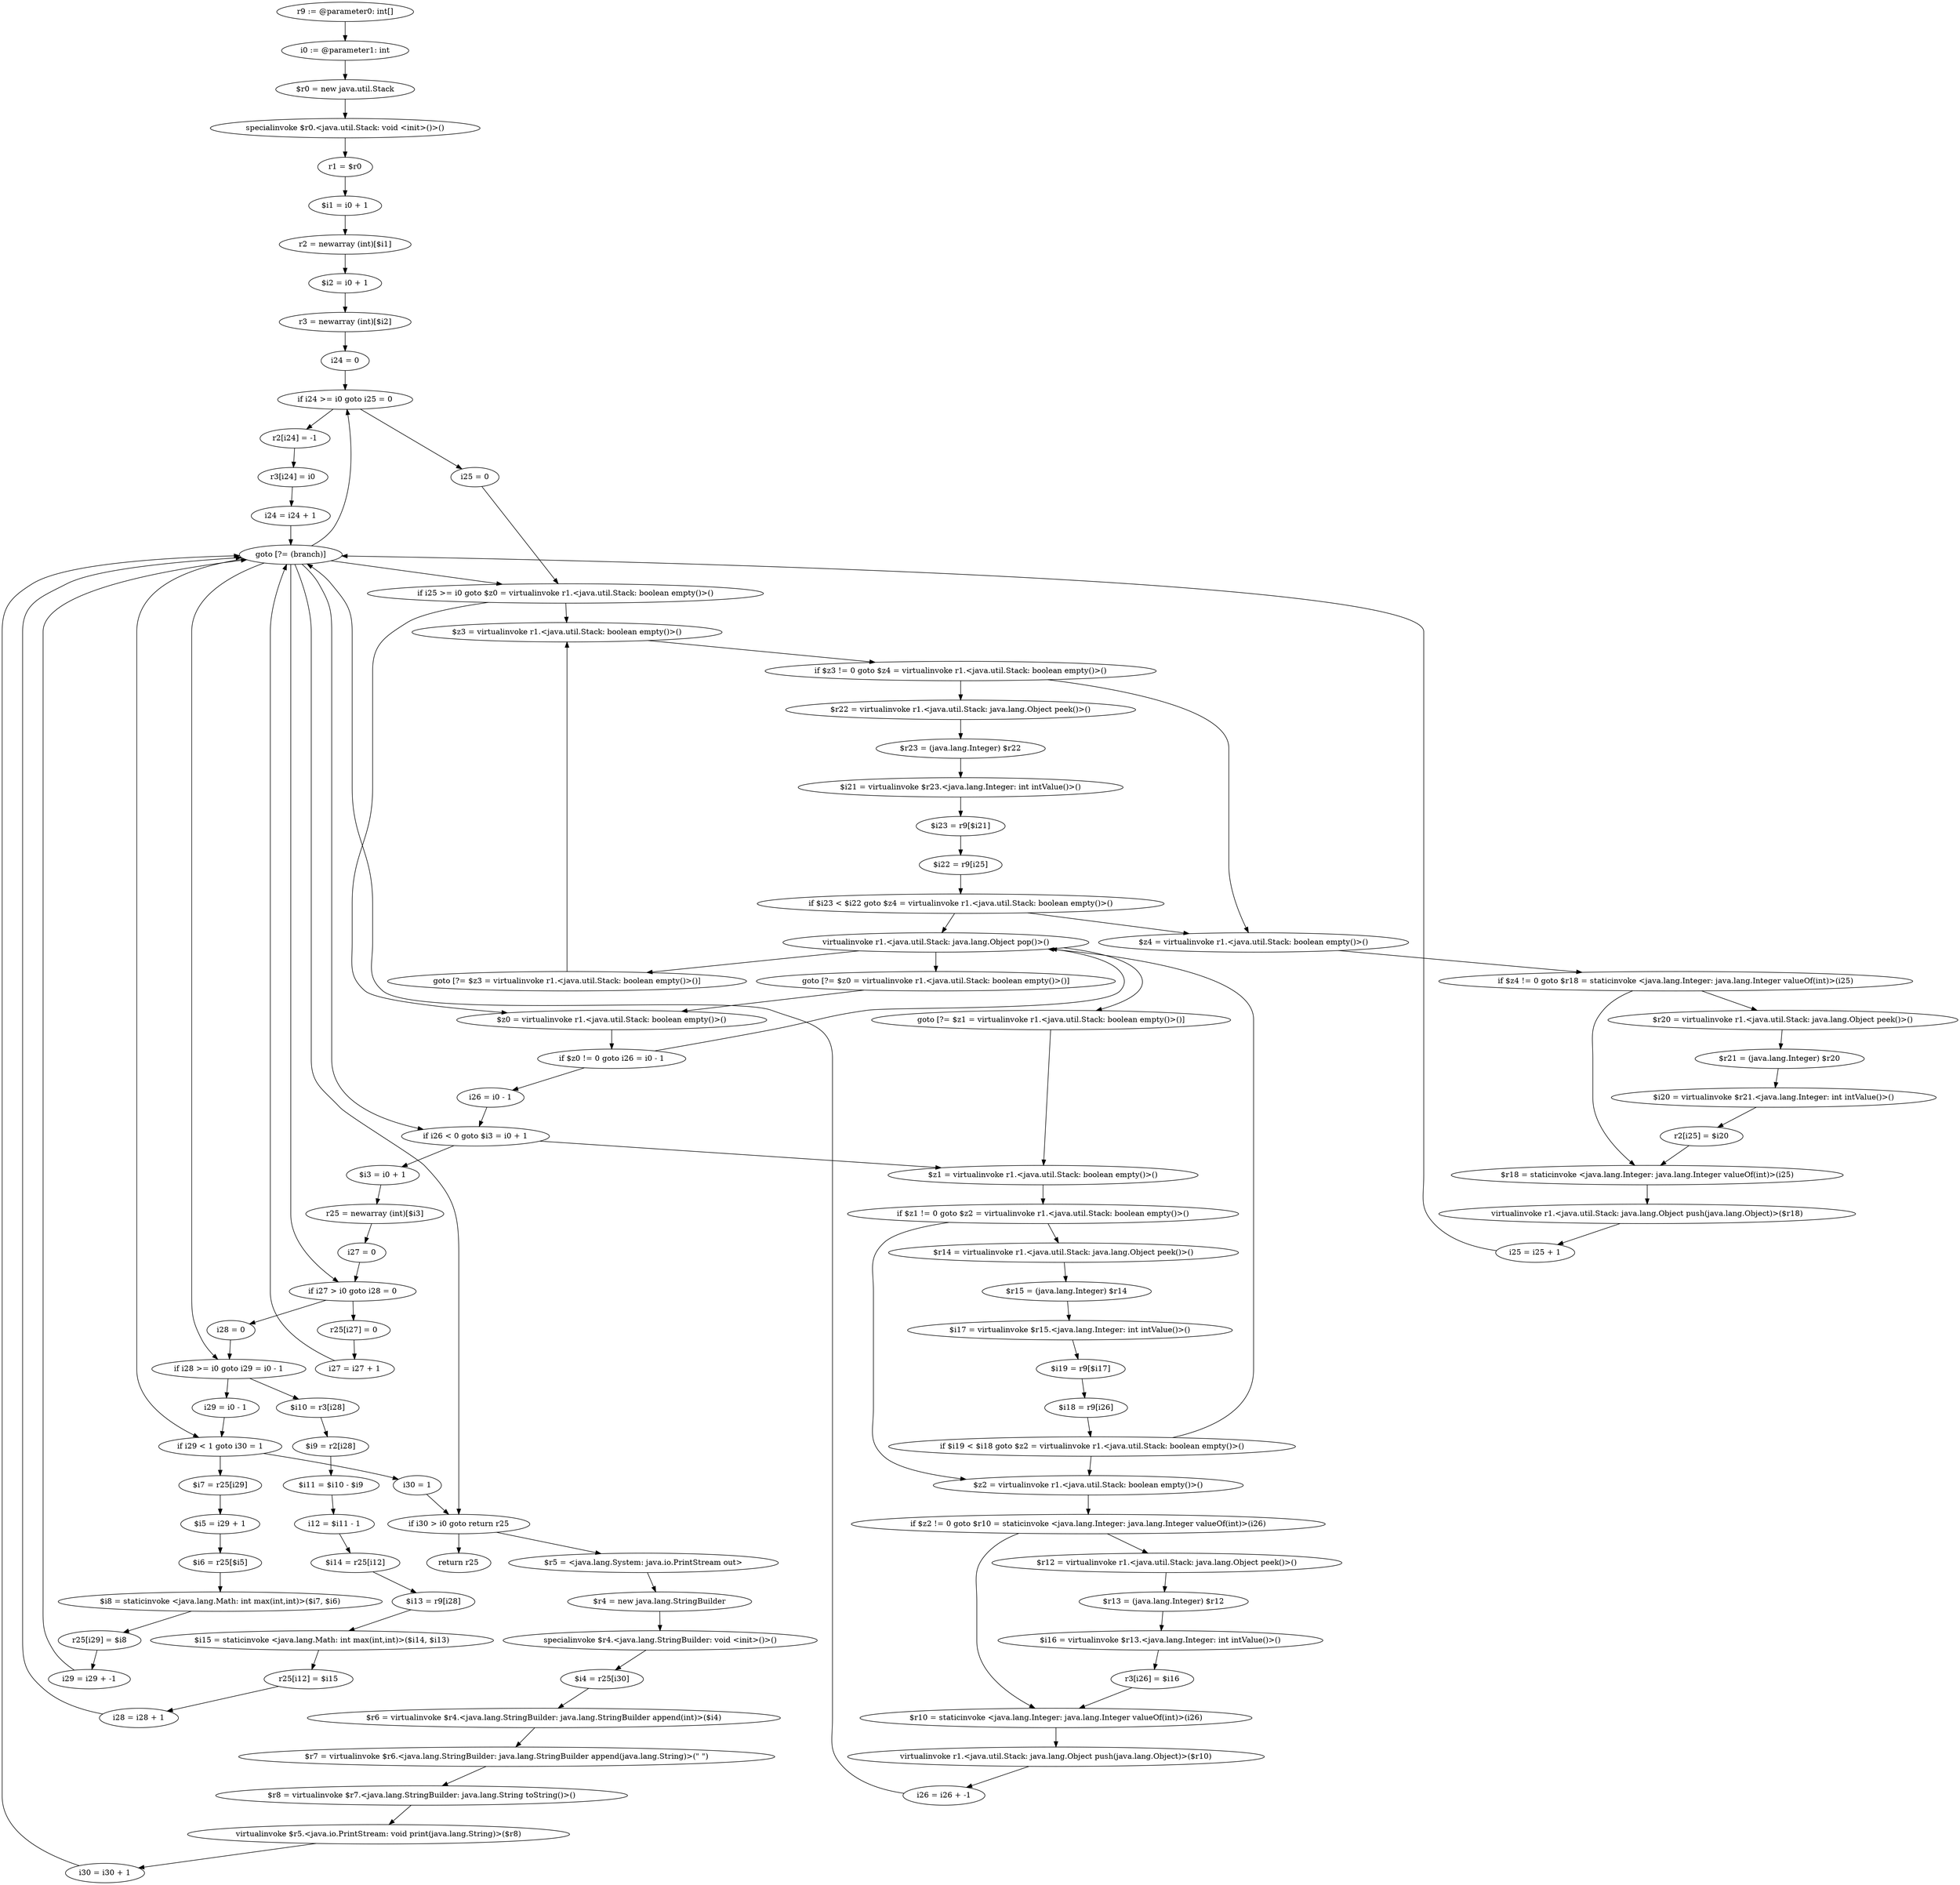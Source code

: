 digraph "unitGraph" {
    "r9 := @parameter0: int[]"
    "i0 := @parameter1: int"
    "$r0 = new java.util.Stack"
    "specialinvoke $r0.<java.util.Stack: void <init>()>()"
    "r1 = $r0"
    "$i1 = i0 + 1"
    "r2 = newarray (int)[$i1]"
    "$i2 = i0 + 1"
    "r3 = newarray (int)[$i2]"
    "i24 = 0"
    "if i24 >= i0 goto i25 = 0"
    "r2[i24] = -1"
    "r3[i24] = i0"
    "i24 = i24 + 1"
    "goto [?= (branch)]"
    "i25 = 0"
    "if i25 >= i0 goto $z0 = virtualinvoke r1.<java.util.Stack: boolean empty()>()"
    "$z3 = virtualinvoke r1.<java.util.Stack: boolean empty()>()"
    "if $z3 != 0 goto $z4 = virtualinvoke r1.<java.util.Stack: boolean empty()>()"
    "$r22 = virtualinvoke r1.<java.util.Stack: java.lang.Object peek()>()"
    "$r23 = (java.lang.Integer) $r22"
    "$i21 = virtualinvoke $r23.<java.lang.Integer: int intValue()>()"
    "$i23 = r9[$i21]"
    "$i22 = r9[i25]"
    "if $i23 < $i22 goto $z4 = virtualinvoke r1.<java.util.Stack: boolean empty()>()"
    "virtualinvoke r1.<java.util.Stack: java.lang.Object pop()>()"
    "goto [?= $z3 = virtualinvoke r1.<java.util.Stack: boolean empty()>()]"
    "$z4 = virtualinvoke r1.<java.util.Stack: boolean empty()>()"
    "if $z4 != 0 goto $r18 = staticinvoke <java.lang.Integer: java.lang.Integer valueOf(int)>(i25)"
    "$r20 = virtualinvoke r1.<java.util.Stack: java.lang.Object peek()>()"
    "$r21 = (java.lang.Integer) $r20"
    "$i20 = virtualinvoke $r21.<java.lang.Integer: int intValue()>()"
    "r2[i25] = $i20"
    "$r18 = staticinvoke <java.lang.Integer: java.lang.Integer valueOf(int)>(i25)"
    "virtualinvoke r1.<java.util.Stack: java.lang.Object push(java.lang.Object)>($r18)"
    "i25 = i25 + 1"
    "$z0 = virtualinvoke r1.<java.util.Stack: boolean empty()>()"
    "if $z0 != 0 goto i26 = i0 - 1"
    "goto [?= $z0 = virtualinvoke r1.<java.util.Stack: boolean empty()>()]"
    "i26 = i0 - 1"
    "if i26 < 0 goto $i3 = i0 + 1"
    "$z1 = virtualinvoke r1.<java.util.Stack: boolean empty()>()"
    "if $z1 != 0 goto $z2 = virtualinvoke r1.<java.util.Stack: boolean empty()>()"
    "$r14 = virtualinvoke r1.<java.util.Stack: java.lang.Object peek()>()"
    "$r15 = (java.lang.Integer) $r14"
    "$i17 = virtualinvoke $r15.<java.lang.Integer: int intValue()>()"
    "$i19 = r9[$i17]"
    "$i18 = r9[i26]"
    "if $i19 < $i18 goto $z2 = virtualinvoke r1.<java.util.Stack: boolean empty()>()"
    "goto [?= $z1 = virtualinvoke r1.<java.util.Stack: boolean empty()>()]"
    "$z2 = virtualinvoke r1.<java.util.Stack: boolean empty()>()"
    "if $z2 != 0 goto $r10 = staticinvoke <java.lang.Integer: java.lang.Integer valueOf(int)>(i26)"
    "$r12 = virtualinvoke r1.<java.util.Stack: java.lang.Object peek()>()"
    "$r13 = (java.lang.Integer) $r12"
    "$i16 = virtualinvoke $r13.<java.lang.Integer: int intValue()>()"
    "r3[i26] = $i16"
    "$r10 = staticinvoke <java.lang.Integer: java.lang.Integer valueOf(int)>(i26)"
    "virtualinvoke r1.<java.util.Stack: java.lang.Object push(java.lang.Object)>($r10)"
    "i26 = i26 + -1"
    "$i3 = i0 + 1"
    "r25 = newarray (int)[$i3]"
    "i27 = 0"
    "if i27 > i0 goto i28 = 0"
    "r25[i27] = 0"
    "i27 = i27 + 1"
    "i28 = 0"
    "if i28 >= i0 goto i29 = i0 - 1"
    "$i10 = r3[i28]"
    "$i9 = r2[i28]"
    "$i11 = $i10 - $i9"
    "i12 = $i11 - 1"
    "$i14 = r25[i12]"
    "$i13 = r9[i28]"
    "$i15 = staticinvoke <java.lang.Math: int max(int,int)>($i14, $i13)"
    "r25[i12] = $i15"
    "i28 = i28 + 1"
    "i29 = i0 - 1"
    "if i29 < 1 goto i30 = 1"
    "$i7 = r25[i29]"
    "$i5 = i29 + 1"
    "$i6 = r25[$i5]"
    "$i8 = staticinvoke <java.lang.Math: int max(int,int)>($i7, $i6)"
    "r25[i29] = $i8"
    "i29 = i29 + -1"
    "i30 = 1"
    "if i30 > i0 goto return r25"
    "$r5 = <java.lang.System: java.io.PrintStream out>"
    "$r4 = new java.lang.StringBuilder"
    "specialinvoke $r4.<java.lang.StringBuilder: void <init>()>()"
    "$i4 = r25[i30]"
    "$r6 = virtualinvoke $r4.<java.lang.StringBuilder: java.lang.StringBuilder append(int)>($i4)"
    "$r7 = virtualinvoke $r6.<java.lang.StringBuilder: java.lang.StringBuilder append(java.lang.String)>(\" \")"
    "$r8 = virtualinvoke $r7.<java.lang.StringBuilder: java.lang.String toString()>()"
    "virtualinvoke $r5.<java.io.PrintStream: void print(java.lang.String)>($r8)"
    "i30 = i30 + 1"
    "return r25"
    "r9 := @parameter0: int[]"->"i0 := @parameter1: int";
    "i0 := @parameter1: int"->"$r0 = new java.util.Stack";
    "$r0 = new java.util.Stack"->"specialinvoke $r0.<java.util.Stack: void <init>()>()";
    "specialinvoke $r0.<java.util.Stack: void <init>()>()"->"r1 = $r0";
    "r1 = $r0"->"$i1 = i0 + 1";
    "$i1 = i0 + 1"->"r2 = newarray (int)[$i1]";
    "r2 = newarray (int)[$i1]"->"$i2 = i0 + 1";
    "$i2 = i0 + 1"->"r3 = newarray (int)[$i2]";
    "r3 = newarray (int)[$i2]"->"i24 = 0";
    "i24 = 0"->"if i24 >= i0 goto i25 = 0";
    "if i24 >= i0 goto i25 = 0"->"r2[i24] = -1";
    "if i24 >= i0 goto i25 = 0"->"i25 = 0";
    "r2[i24] = -1"->"r3[i24] = i0";
    "r3[i24] = i0"->"i24 = i24 + 1";
    "i24 = i24 + 1"->"goto [?= (branch)]";
    "goto [?= (branch)]"->"if i24 >= i0 goto i25 = 0";
    "i25 = 0"->"if i25 >= i0 goto $z0 = virtualinvoke r1.<java.util.Stack: boolean empty()>()";
    "if i25 >= i0 goto $z0 = virtualinvoke r1.<java.util.Stack: boolean empty()>()"->"$z3 = virtualinvoke r1.<java.util.Stack: boolean empty()>()";
    "if i25 >= i0 goto $z0 = virtualinvoke r1.<java.util.Stack: boolean empty()>()"->"$z0 = virtualinvoke r1.<java.util.Stack: boolean empty()>()";
    "$z3 = virtualinvoke r1.<java.util.Stack: boolean empty()>()"->"if $z3 != 0 goto $z4 = virtualinvoke r1.<java.util.Stack: boolean empty()>()";
    "if $z3 != 0 goto $z4 = virtualinvoke r1.<java.util.Stack: boolean empty()>()"->"$r22 = virtualinvoke r1.<java.util.Stack: java.lang.Object peek()>()";
    "if $z3 != 0 goto $z4 = virtualinvoke r1.<java.util.Stack: boolean empty()>()"->"$z4 = virtualinvoke r1.<java.util.Stack: boolean empty()>()";
    "$r22 = virtualinvoke r1.<java.util.Stack: java.lang.Object peek()>()"->"$r23 = (java.lang.Integer) $r22";
    "$r23 = (java.lang.Integer) $r22"->"$i21 = virtualinvoke $r23.<java.lang.Integer: int intValue()>()";
    "$i21 = virtualinvoke $r23.<java.lang.Integer: int intValue()>()"->"$i23 = r9[$i21]";
    "$i23 = r9[$i21]"->"$i22 = r9[i25]";
    "$i22 = r9[i25]"->"if $i23 < $i22 goto $z4 = virtualinvoke r1.<java.util.Stack: boolean empty()>()";
    "if $i23 < $i22 goto $z4 = virtualinvoke r1.<java.util.Stack: boolean empty()>()"->"virtualinvoke r1.<java.util.Stack: java.lang.Object pop()>()";
    "if $i23 < $i22 goto $z4 = virtualinvoke r1.<java.util.Stack: boolean empty()>()"->"$z4 = virtualinvoke r1.<java.util.Stack: boolean empty()>()";
    "virtualinvoke r1.<java.util.Stack: java.lang.Object pop()>()"->"goto [?= $z3 = virtualinvoke r1.<java.util.Stack: boolean empty()>()]";
    "goto [?= $z3 = virtualinvoke r1.<java.util.Stack: boolean empty()>()]"->"$z3 = virtualinvoke r1.<java.util.Stack: boolean empty()>()";
    "$z4 = virtualinvoke r1.<java.util.Stack: boolean empty()>()"->"if $z4 != 0 goto $r18 = staticinvoke <java.lang.Integer: java.lang.Integer valueOf(int)>(i25)";
    "if $z4 != 0 goto $r18 = staticinvoke <java.lang.Integer: java.lang.Integer valueOf(int)>(i25)"->"$r20 = virtualinvoke r1.<java.util.Stack: java.lang.Object peek()>()";
    "if $z4 != 0 goto $r18 = staticinvoke <java.lang.Integer: java.lang.Integer valueOf(int)>(i25)"->"$r18 = staticinvoke <java.lang.Integer: java.lang.Integer valueOf(int)>(i25)";
    "$r20 = virtualinvoke r1.<java.util.Stack: java.lang.Object peek()>()"->"$r21 = (java.lang.Integer) $r20";
    "$r21 = (java.lang.Integer) $r20"->"$i20 = virtualinvoke $r21.<java.lang.Integer: int intValue()>()";
    "$i20 = virtualinvoke $r21.<java.lang.Integer: int intValue()>()"->"r2[i25] = $i20";
    "r2[i25] = $i20"->"$r18 = staticinvoke <java.lang.Integer: java.lang.Integer valueOf(int)>(i25)";
    "$r18 = staticinvoke <java.lang.Integer: java.lang.Integer valueOf(int)>(i25)"->"virtualinvoke r1.<java.util.Stack: java.lang.Object push(java.lang.Object)>($r18)";
    "virtualinvoke r1.<java.util.Stack: java.lang.Object push(java.lang.Object)>($r18)"->"i25 = i25 + 1";
    "i25 = i25 + 1"->"goto [?= (branch)]";
    "goto [?= (branch)]"->"if i25 >= i0 goto $z0 = virtualinvoke r1.<java.util.Stack: boolean empty()>()";
    "$z0 = virtualinvoke r1.<java.util.Stack: boolean empty()>()"->"if $z0 != 0 goto i26 = i0 - 1";
    "if $z0 != 0 goto i26 = i0 - 1"->"virtualinvoke r1.<java.util.Stack: java.lang.Object pop()>()";
    "if $z0 != 0 goto i26 = i0 - 1"->"i26 = i0 - 1";
    "virtualinvoke r1.<java.util.Stack: java.lang.Object pop()>()"->"goto [?= $z0 = virtualinvoke r1.<java.util.Stack: boolean empty()>()]";
    "goto [?= $z0 = virtualinvoke r1.<java.util.Stack: boolean empty()>()]"->"$z0 = virtualinvoke r1.<java.util.Stack: boolean empty()>()";
    "i26 = i0 - 1"->"if i26 < 0 goto $i3 = i0 + 1";
    "if i26 < 0 goto $i3 = i0 + 1"->"$z1 = virtualinvoke r1.<java.util.Stack: boolean empty()>()";
    "if i26 < 0 goto $i3 = i0 + 1"->"$i3 = i0 + 1";
    "$z1 = virtualinvoke r1.<java.util.Stack: boolean empty()>()"->"if $z1 != 0 goto $z2 = virtualinvoke r1.<java.util.Stack: boolean empty()>()";
    "if $z1 != 0 goto $z2 = virtualinvoke r1.<java.util.Stack: boolean empty()>()"->"$r14 = virtualinvoke r1.<java.util.Stack: java.lang.Object peek()>()";
    "if $z1 != 0 goto $z2 = virtualinvoke r1.<java.util.Stack: boolean empty()>()"->"$z2 = virtualinvoke r1.<java.util.Stack: boolean empty()>()";
    "$r14 = virtualinvoke r1.<java.util.Stack: java.lang.Object peek()>()"->"$r15 = (java.lang.Integer) $r14";
    "$r15 = (java.lang.Integer) $r14"->"$i17 = virtualinvoke $r15.<java.lang.Integer: int intValue()>()";
    "$i17 = virtualinvoke $r15.<java.lang.Integer: int intValue()>()"->"$i19 = r9[$i17]";
    "$i19 = r9[$i17]"->"$i18 = r9[i26]";
    "$i18 = r9[i26]"->"if $i19 < $i18 goto $z2 = virtualinvoke r1.<java.util.Stack: boolean empty()>()";
    "if $i19 < $i18 goto $z2 = virtualinvoke r1.<java.util.Stack: boolean empty()>()"->"virtualinvoke r1.<java.util.Stack: java.lang.Object pop()>()";
    "if $i19 < $i18 goto $z2 = virtualinvoke r1.<java.util.Stack: boolean empty()>()"->"$z2 = virtualinvoke r1.<java.util.Stack: boolean empty()>()";
    "virtualinvoke r1.<java.util.Stack: java.lang.Object pop()>()"->"goto [?= $z1 = virtualinvoke r1.<java.util.Stack: boolean empty()>()]";
    "goto [?= $z1 = virtualinvoke r1.<java.util.Stack: boolean empty()>()]"->"$z1 = virtualinvoke r1.<java.util.Stack: boolean empty()>()";
    "$z2 = virtualinvoke r1.<java.util.Stack: boolean empty()>()"->"if $z2 != 0 goto $r10 = staticinvoke <java.lang.Integer: java.lang.Integer valueOf(int)>(i26)";
    "if $z2 != 0 goto $r10 = staticinvoke <java.lang.Integer: java.lang.Integer valueOf(int)>(i26)"->"$r12 = virtualinvoke r1.<java.util.Stack: java.lang.Object peek()>()";
    "if $z2 != 0 goto $r10 = staticinvoke <java.lang.Integer: java.lang.Integer valueOf(int)>(i26)"->"$r10 = staticinvoke <java.lang.Integer: java.lang.Integer valueOf(int)>(i26)";
    "$r12 = virtualinvoke r1.<java.util.Stack: java.lang.Object peek()>()"->"$r13 = (java.lang.Integer) $r12";
    "$r13 = (java.lang.Integer) $r12"->"$i16 = virtualinvoke $r13.<java.lang.Integer: int intValue()>()";
    "$i16 = virtualinvoke $r13.<java.lang.Integer: int intValue()>()"->"r3[i26] = $i16";
    "r3[i26] = $i16"->"$r10 = staticinvoke <java.lang.Integer: java.lang.Integer valueOf(int)>(i26)";
    "$r10 = staticinvoke <java.lang.Integer: java.lang.Integer valueOf(int)>(i26)"->"virtualinvoke r1.<java.util.Stack: java.lang.Object push(java.lang.Object)>($r10)";
    "virtualinvoke r1.<java.util.Stack: java.lang.Object push(java.lang.Object)>($r10)"->"i26 = i26 + -1";
    "i26 = i26 + -1"->"goto [?= (branch)]";
    "goto [?= (branch)]"->"if i26 < 0 goto $i3 = i0 + 1";
    "$i3 = i0 + 1"->"r25 = newarray (int)[$i3]";
    "r25 = newarray (int)[$i3]"->"i27 = 0";
    "i27 = 0"->"if i27 > i0 goto i28 = 0";
    "if i27 > i0 goto i28 = 0"->"r25[i27] = 0";
    "if i27 > i0 goto i28 = 0"->"i28 = 0";
    "r25[i27] = 0"->"i27 = i27 + 1";
    "i27 = i27 + 1"->"goto [?= (branch)]";
    "goto [?= (branch)]"->"if i27 > i0 goto i28 = 0";
    "i28 = 0"->"if i28 >= i0 goto i29 = i0 - 1";
    "if i28 >= i0 goto i29 = i0 - 1"->"$i10 = r3[i28]";
    "if i28 >= i0 goto i29 = i0 - 1"->"i29 = i0 - 1";
    "$i10 = r3[i28]"->"$i9 = r2[i28]";
    "$i9 = r2[i28]"->"$i11 = $i10 - $i9";
    "$i11 = $i10 - $i9"->"i12 = $i11 - 1";
    "i12 = $i11 - 1"->"$i14 = r25[i12]";
    "$i14 = r25[i12]"->"$i13 = r9[i28]";
    "$i13 = r9[i28]"->"$i15 = staticinvoke <java.lang.Math: int max(int,int)>($i14, $i13)";
    "$i15 = staticinvoke <java.lang.Math: int max(int,int)>($i14, $i13)"->"r25[i12] = $i15";
    "r25[i12] = $i15"->"i28 = i28 + 1";
    "i28 = i28 + 1"->"goto [?= (branch)]";
    "goto [?= (branch)]"->"if i28 >= i0 goto i29 = i0 - 1";
    "i29 = i0 - 1"->"if i29 < 1 goto i30 = 1";
    "if i29 < 1 goto i30 = 1"->"$i7 = r25[i29]";
    "if i29 < 1 goto i30 = 1"->"i30 = 1";
    "$i7 = r25[i29]"->"$i5 = i29 + 1";
    "$i5 = i29 + 1"->"$i6 = r25[$i5]";
    "$i6 = r25[$i5]"->"$i8 = staticinvoke <java.lang.Math: int max(int,int)>($i7, $i6)";
    "$i8 = staticinvoke <java.lang.Math: int max(int,int)>($i7, $i6)"->"r25[i29] = $i8";
    "r25[i29] = $i8"->"i29 = i29 + -1";
    "i29 = i29 + -1"->"goto [?= (branch)]";
    "goto [?= (branch)]"->"if i29 < 1 goto i30 = 1";
    "i30 = 1"->"if i30 > i0 goto return r25";
    "if i30 > i0 goto return r25"->"$r5 = <java.lang.System: java.io.PrintStream out>";
    "if i30 > i0 goto return r25"->"return r25";
    "$r5 = <java.lang.System: java.io.PrintStream out>"->"$r4 = new java.lang.StringBuilder";
    "$r4 = new java.lang.StringBuilder"->"specialinvoke $r4.<java.lang.StringBuilder: void <init>()>()";
    "specialinvoke $r4.<java.lang.StringBuilder: void <init>()>()"->"$i4 = r25[i30]";
    "$i4 = r25[i30]"->"$r6 = virtualinvoke $r4.<java.lang.StringBuilder: java.lang.StringBuilder append(int)>($i4)";
    "$r6 = virtualinvoke $r4.<java.lang.StringBuilder: java.lang.StringBuilder append(int)>($i4)"->"$r7 = virtualinvoke $r6.<java.lang.StringBuilder: java.lang.StringBuilder append(java.lang.String)>(\" \")";
    "$r7 = virtualinvoke $r6.<java.lang.StringBuilder: java.lang.StringBuilder append(java.lang.String)>(\" \")"->"$r8 = virtualinvoke $r7.<java.lang.StringBuilder: java.lang.String toString()>()";
    "$r8 = virtualinvoke $r7.<java.lang.StringBuilder: java.lang.String toString()>()"->"virtualinvoke $r5.<java.io.PrintStream: void print(java.lang.String)>($r8)";
    "virtualinvoke $r5.<java.io.PrintStream: void print(java.lang.String)>($r8)"->"i30 = i30 + 1";
    "i30 = i30 + 1"->"goto [?= (branch)]";
    "goto [?= (branch)]"->"if i30 > i0 goto return r25";
}
